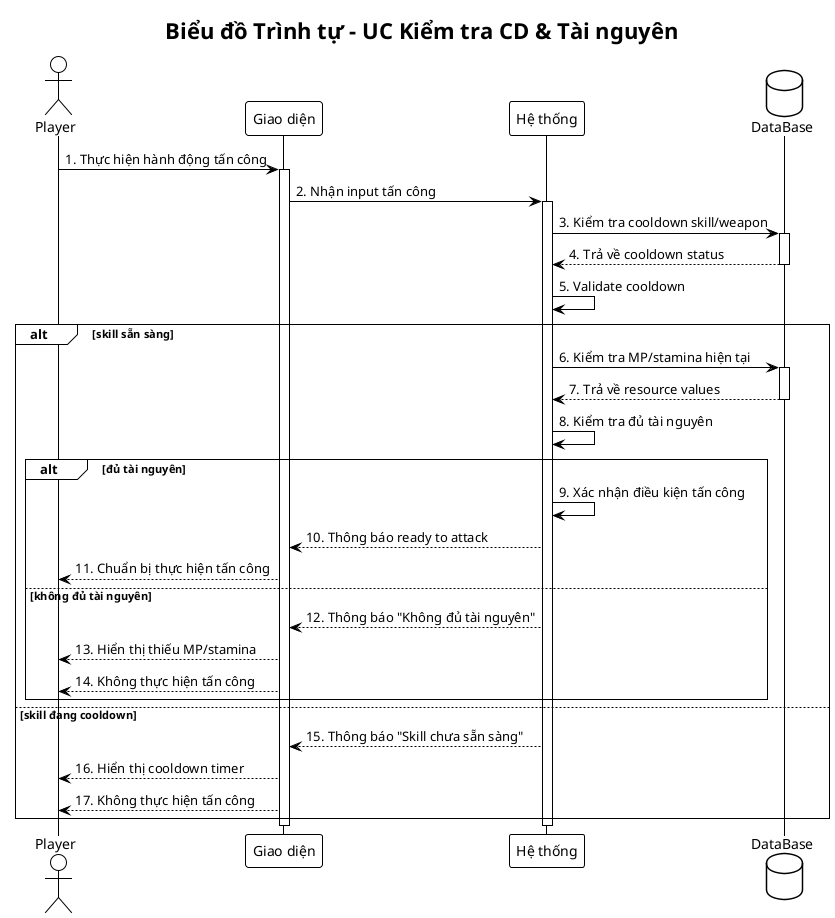 @startuml Sequence_UC1_Kiem_Tra_CD_Tai_Nguyen
!theme plain

title Biểu đồ Trình tự - UC Kiểm tra CD & Tài nguyên

actor Player
participant "Giao diện" as UI
participant "Hệ thống" as System
database "DataBase" as DB

Player -> UI: 1. Thực hiện hành động tấn công
activate UI
UI -> System: 2. Nhận input tấn công
activate System

System -> DB: 3. Kiểm tra cooldown skill/weapon
activate DB
DB --> System: 4. Trả về cooldown status
deactivate DB

System -> System: 5. Validate cooldown

alt skill sẵn sàng
    System -> DB: 6. Kiểm tra MP/stamina hiện tại
    activate DB
    DB --> System: 7. Trả về resource values
    deactivate DB
    
    System -> System: 8. Kiểm tra đủ tài nguyên
    
    alt đủ tài nguyên
        System -> System: 9. Xác nhận điều kiện tấn công
        System --> UI: 10. Thông báo ready to attack
        UI --> Player: 11. Chuẩn bị thực hiện tấn công
        
    else không đủ tài nguyên
        System --> UI: 12. Thông báo "Không đủ tài nguyên"
        UI --> Player: 13. Hiển thị thiếu MP/stamina
        UI --> Player: 14. Không thực hiện tấn công
    end
    
else skill đang cooldown
    System --> UI: 15. Thông báo "Skill chưa sẵn sàng"
    UI --> Player: 16. Hiển thị cooldown timer
    UI --> Player: 17. Không thực hiện tấn công
end

deactivate System
deactivate UI

@enduml


